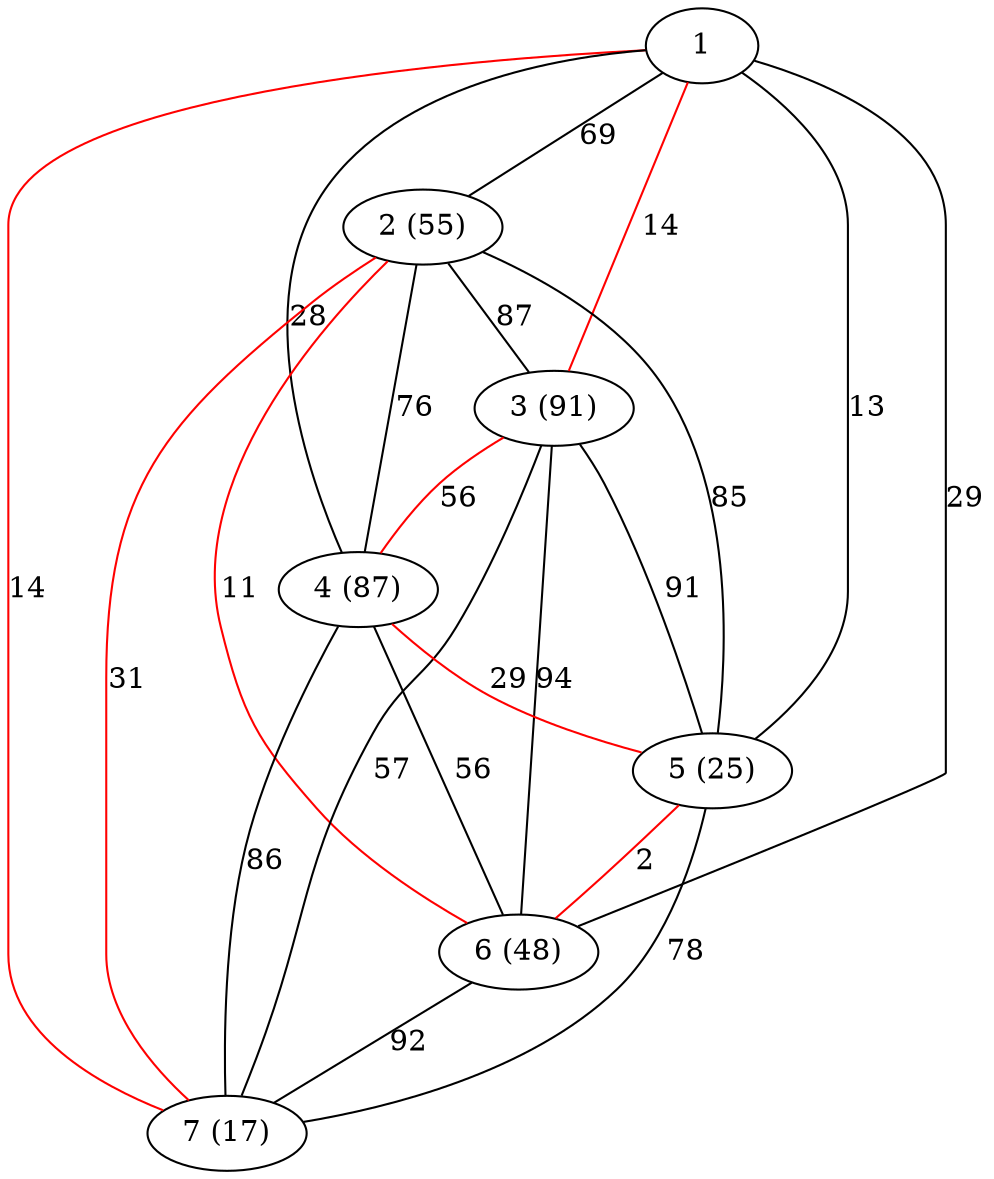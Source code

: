 graph g {
1 -- 2 [label=69 color=black]
2 -- 7 [label=31 color=red]
5 -- 6 [label=2 color=red]
1 -- 3 [label=14 color=red]
3 -- 7 [label=57 color=black]
4 -- 6 [label=56 color=black]
4 -- 5 [label=29 color=red]
5 -- 7 [label=78 color=black]
4 -- 7 [label=86 color=black]
1 -- 4 [label=28 color=black]
6 -- 7 [label=92 color=black]
1 -- 5 [label=13 color=black]
2 -- 6 [label=11 color=red]
2 -- 3 [label=87 color=black]
3 -- 6 [label=94 color=black]
1 -- 7 [label=14 color=red]
1 -- 6 [label=29 color=black]
2 -- 5 [label=85 color=black]
3 -- 4 [label=56 color=red]
2 -- 4 [label=76 color=black]
3 -- 5 [label=91 color=black]
2 [label="2 (55)"]
3 [label="3 (91)"]
4 [label="4 (87)"]
5 [label="5 (25)"]
6 [label="6 (48)"]
7 [label="7 (17)"]
}